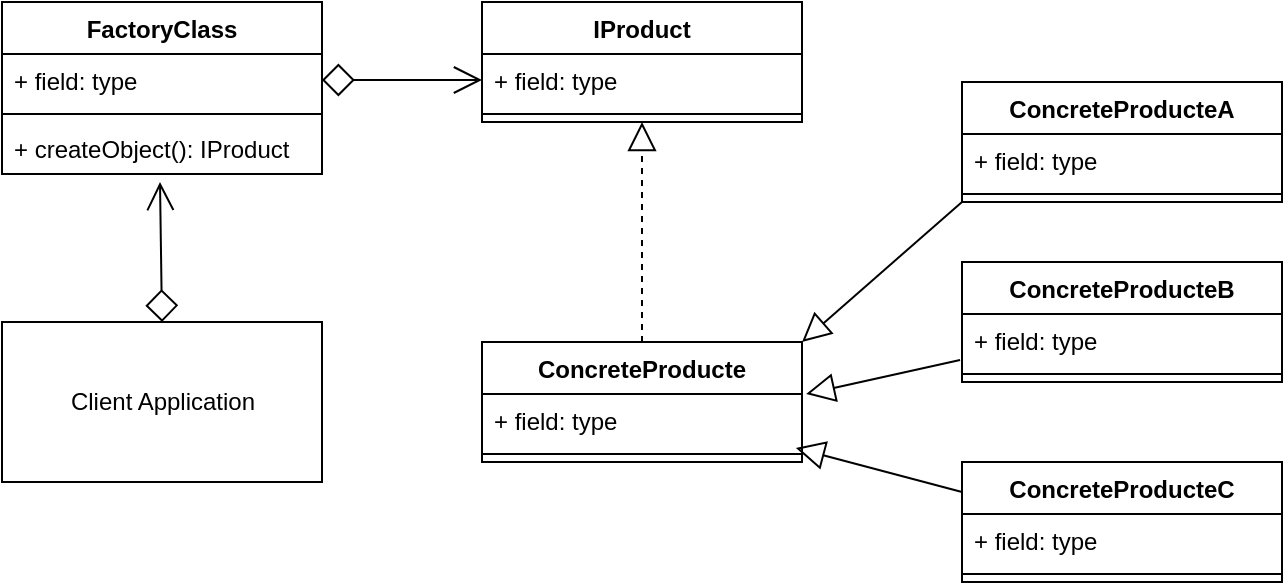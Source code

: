 <mxfile version="14.8.2" type="device"><diagram id="bwKuQkoa3pkLzYbnYDGN" name="Page-1"><mxGraphModel dx="868" dy="393" grid="1" gridSize="10" guides="1" tooltips="1" connect="1" arrows="1" fold="1" page="1" pageScale="1" pageWidth="827" pageHeight="1169" math="0" shadow="0"><root><mxCell id="0"/><mxCell id="1" parent="0"/><mxCell id="kNPJzTwNEnb3M-XMZjTG-1" value="FactoryClass" style="swimlane;fontStyle=1;align=center;verticalAlign=top;childLayout=stackLayout;horizontal=1;startSize=26;horizontalStack=0;resizeParent=1;resizeParentMax=0;resizeLast=0;collapsible=1;marginBottom=0;" parent="1" vertex="1"><mxGeometry x="40" y="40" width="160" height="86" as="geometry"/></mxCell><mxCell id="kNPJzTwNEnb3M-XMZjTG-2" value="+ field: type" style="text;strokeColor=none;fillColor=none;align=left;verticalAlign=top;spacingLeft=4;spacingRight=4;overflow=hidden;rotatable=0;points=[[0,0.5],[1,0.5]];portConstraint=eastwest;" parent="kNPJzTwNEnb3M-XMZjTG-1" vertex="1"><mxGeometry y="26" width="160" height="26" as="geometry"/></mxCell><mxCell id="kNPJzTwNEnb3M-XMZjTG-3" value="" style="line;strokeWidth=1;fillColor=none;align=left;verticalAlign=middle;spacingTop=-1;spacingLeft=3;spacingRight=3;rotatable=0;labelPosition=right;points=[];portConstraint=eastwest;" parent="kNPJzTwNEnb3M-XMZjTG-1" vertex="1"><mxGeometry y="52" width="160" height="8" as="geometry"/></mxCell><mxCell id="kNPJzTwNEnb3M-XMZjTG-4" value="+ createObject(): IProduct" style="text;strokeColor=none;fillColor=none;align=left;verticalAlign=top;spacingLeft=4;spacingRight=4;overflow=hidden;rotatable=0;points=[[0,0.5],[1,0.5]];portConstraint=eastwest;" parent="kNPJzTwNEnb3M-XMZjTG-1" vertex="1"><mxGeometry y="60" width="160" height="26" as="geometry"/></mxCell><mxCell id="kNPJzTwNEnb3M-XMZjTG-5" value="Client Application" style="html=1;" parent="1" vertex="1"><mxGeometry x="40" y="200" width="160" height="80" as="geometry"/></mxCell><mxCell id="kNPJzTwNEnb3M-XMZjTG-6" value="IProduct" style="swimlane;fontStyle=1;align=center;verticalAlign=top;childLayout=stackLayout;horizontal=1;startSize=26;horizontalStack=0;resizeParent=1;resizeParentMax=0;resizeLast=0;collapsible=1;marginBottom=0;" parent="1" vertex="1"><mxGeometry x="280" y="40" width="160" height="60" as="geometry"/></mxCell><mxCell id="kNPJzTwNEnb3M-XMZjTG-7" value="+ field: type" style="text;strokeColor=none;fillColor=none;align=left;verticalAlign=top;spacingLeft=4;spacingRight=4;overflow=hidden;rotatable=0;points=[[0,0.5],[1,0.5]];portConstraint=eastwest;" parent="kNPJzTwNEnb3M-XMZjTG-6" vertex="1"><mxGeometry y="26" width="160" height="26" as="geometry"/></mxCell><mxCell id="kNPJzTwNEnb3M-XMZjTG-8" value="" style="line;strokeWidth=1;fillColor=none;align=left;verticalAlign=middle;spacingTop=-1;spacingLeft=3;spacingRight=3;rotatable=0;labelPosition=right;points=[];portConstraint=eastwest;" parent="kNPJzTwNEnb3M-XMZjTG-6" vertex="1"><mxGeometry y="52" width="160" height="8" as="geometry"/></mxCell><mxCell id="kNPJzTwNEnb3M-XMZjTG-10" value="ConcreteProducte" style="swimlane;fontStyle=1;align=center;verticalAlign=top;childLayout=stackLayout;horizontal=1;startSize=26;horizontalStack=0;resizeParent=1;resizeParentMax=0;resizeLast=0;collapsible=1;marginBottom=0;" parent="1" vertex="1"><mxGeometry x="280" y="210" width="160" height="60" as="geometry"/></mxCell><mxCell id="kNPJzTwNEnb3M-XMZjTG-11" value="+ field: type" style="text;strokeColor=none;fillColor=none;align=left;verticalAlign=top;spacingLeft=4;spacingRight=4;overflow=hidden;rotatable=0;points=[[0,0.5],[1,0.5]];portConstraint=eastwest;" parent="kNPJzTwNEnb3M-XMZjTG-10" vertex="1"><mxGeometry y="26" width="160" height="26" as="geometry"/></mxCell><mxCell id="kNPJzTwNEnb3M-XMZjTG-12" value="" style="line;strokeWidth=1;fillColor=none;align=left;verticalAlign=middle;spacingTop=-1;spacingLeft=3;spacingRight=3;rotatable=0;labelPosition=right;points=[];portConstraint=eastwest;" parent="kNPJzTwNEnb3M-XMZjTG-10" vertex="1"><mxGeometry y="52" width="160" height="8" as="geometry"/></mxCell><mxCell id="kNPJzTwNEnb3M-XMZjTG-13" value="ConcreteProducteA" style="swimlane;fontStyle=1;align=center;verticalAlign=top;childLayout=stackLayout;horizontal=1;startSize=26;horizontalStack=0;resizeParent=1;resizeParentMax=0;resizeLast=0;collapsible=1;marginBottom=0;" parent="1" vertex="1"><mxGeometry x="520" y="80" width="160" height="60" as="geometry"/></mxCell><mxCell id="kNPJzTwNEnb3M-XMZjTG-14" value="+ field: type" style="text;strokeColor=none;fillColor=none;align=left;verticalAlign=top;spacingLeft=4;spacingRight=4;overflow=hidden;rotatable=0;points=[[0,0.5],[1,0.5]];portConstraint=eastwest;" parent="kNPJzTwNEnb3M-XMZjTG-13" vertex="1"><mxGeometry y="26" width="160" height="26" as="geometry"/></mxCell><mxCell id="kNPJzTwNEnb3M-XMZjTG-15" value="" style="line;strokeWidth=1;fillColor=none;align=left;verticalAlign=middle;spacingTop=-1;spacingLeft=3;spacingRight=3;rotatable=0;labelPosition=right;points=[];portConstraint=eastwest;" parent="kNPJzTwNEnb3M-XMZjTG-13" vertex="1"><mxGeometry y="52" width="160" height="8" as="geometry"/></mxCell><mxCell id="kNPJzTwNEnb3M-XMZjTG-16" value="ConcreteProducteB" style="swimlane;fontStyle=1;align=center;verticalAlign=top;childLayout=stackLayout;horizontal=1;startSize=26;horizontalStack=0;resizeParent=1;resizeParentMax=0;resizeLast=0;collapsible=1;marginBottom=0;" parent="1" vertex="1"><mxGeometry x="520" y="170" width="160" height="60" as="geometry"/></mxCell><mxCell id="kNPJzTwNEnb3M-XMZjTG-17" value="+ field: type" style="text;strokeColor=none;fillColor=none;align=left;verticalAlign=top;spacingLeft=4;spacingRight=4;overflow=hidden;rotatable=0;points=[[0,0.5],[1,0.5]];portConstraint=eastwest;" parent="kNPJzTwNEnb3M-XMZjTG-16" vertex="1"><mxGeometry y="26" width="160" height="26" as="geometry"/></mxCell><mxCell id="kNPJzTwNEnb3M-XMZjTG-18" value="" style="line;strokeWidth=1;fillColor=none;align=left;verticalAlign=middle;spacingTop=-1;spacingLeft=3;spacingRight=3;rotatable=0;labelPosition=right;points=[];portConstraint=eastwest;" parent="kNPJzTwNEnb3M-XMZjTG-16" vertex="1"><mxGeometry y="52" width="160" height="8" as="geometry"/></mxCell><mxCell id="kNPJzTwNEnb3M-XMZjTG-19" value="ConcreteProducteC" style="swimlane;fontStyle=1;align=center;verticalAlign=top;childLayout=stackLayout;horizontal=1;startSize=26;horizontalStack=0;resizeParent=1;resizeParentMax=0;resizeLast=0;collapsible=1;marginBottom=0;" parent="1" vertex="1"><mxGeometry x="520" y="270" width="160" height="60" as="geometry"/></mxCell><mxCell id="kNPJzTwNEnb3M-XMZjTG-20" value="+ field: type" style="text;strokeColor=none;fillColor=none;align=left;verticalAlign=top;spacingLeft=4;spacingRight=4;overflow=hidden;rotatable=0;points=[[0,0.5],[1,0.5]];portConstraint=eastwest;" parent="kNPJzTwNEnb3M-XMZjTG-19" vertex="1"><mxGeometry y="26" width="160" height="26" as="geometry"/></mxCell><mxCell id="kNPJzTwNEnb3M-XMZjTG-21" value="" style="line;strokeWidth=1;fillColor=none;align=left;verticalAlign=middle;spacingTop=-1;spacingLeft=3;spacingRight=3;rotatable=0;labelPosition=right;points=[];portConstraint=eastwest;" parent="kNPJzTwNEnb3M-XMZjTG-19" vertex="1"><mxGeometry y="52" width="160" height="8" as="geometry"/></mxCell><mxCell id="kNPJzTwNEnb3M-XMZjTG-22" value="" style="html=1;verticalAlign=bottom;startArrow=diamond;startFill=0;endArrow=open;startSize=14;exitX=0.5;exitY=0;exitDx=0;exitDy=0;endFill=0;endSize=12;" parent="1" source="kNPJzTwNEnb3M-XMZjTG-5" edge="1"><mxGeometry width="60" relative="1" as="geometry"><mxPoint x="380" y="230" as="sourcePoint"/><mxPoint x="119" y="130" as="targetPoint"/></mxGeometry></mxCell><mxCell id="kNPJzTwNEnb3M-XMZjTG-23" value="" style="html=1;verticalAlign=bottom;startArrow=diamond;startFill=0;endArrow=open;startSize=14;entryX=0;entryY=0.5;entryDx=0;entryDy=0;endFill=0;endSize=12;" parent="1" source="kNPJzTwNEnb3M-XMZjTG-2" target="kNPJzTwNEnb3M-XMZjTG-7" edge="1"><mxGeometry width="60" relative="1" as="geometry"><mxPoint x="230.96" y="90" as="sourcePoint"/><mxPoint x="230.0" y="20.004" as="targetPoint"/></mxGeometry></mxCell><mxCell id="kNPJzTwNEnb3M-XMZjTG-24" value="" style="html=1;verticalAlign=bottom;endArrow=block;startSize=17;endSize=12;exitX=0.5;exitY=0;exitDx=0;exitDy=0;dashed=1;endFill=0;" parent="1" source="kNPJzTwNEnb3M-XMZjTG-10" edge="1"><mxGeometry x="0.455" y="-10" width="80" relative="1" as="geometry"><mxPoint x="370" y="230" as="sourcePoint"/><mxPoint x="360" y="100" as="targetPoint"/><mxPoint as="offset"/></mxGeometry></mxCell><mxCell id="kNPJzTwNEnb3M-XMZjTG-25" value="" style="html=1;verticalAlign=bottom;endArrow=block;startSize=17;endSize=12;exitX=0;exitY=1;exitDx=0;exitDy=0;entryX=1;entryY=0;entryDx=0;entryDy=0;endFill=0;" parent="1" source="kNPJzTwNEnb3M-XMZjTG-13" target="kNPJzTwNEnb3M-XMZjTG-10" edge="1"><mxGeometry width="80" relative="1" as="geometry"><mxPoint x="370" y="230" as="sourcePoint"/><mxPoint x="450" y="230" as="targetPoint"/></mxGeometry></mxCell><mxCell id="kNPJzTwNEnb3M-XMZjTG-26" value="" style="html=1;verticalAlign=bottom;endArrow=block;startSize=17;endSize=12;exitX=-0.006;exitY=0.885;exitDx=0;exitDy=0;entryX=1.013;entryY=0;entryDx=0;entryDy=0;endFill=0;entryPerimeter=0;exitPerimeter=0;" parent="1" source="kNPJzTwNEnb3M-XMZjTG-17" target="kNPJzTwNEnb3M-XMZjTG-11" edge="1"><mxGeometry width="80" relative="1" as="geometry"><mxPoint x="530" y="150" as="sourcePoint"/><mxPoint x="450" y="220" as="targetPoint"/></mxGeometry></mxCell><mxCell id="kNPJzTwNEnb3M-XMZjTG-28" value="" style="html=1;verticalAlign=bottom;endArrow=block;startSize=17;endSize=12;exitX=0;exitY=0.25;exitDx=0;exitDy=0;entryX=0.981;entryY=1.038;entryDx=0;entryDy=0;endFill=0;entryPerimeter=0;" parent="1" source="kNPJzTwNEnb3M-XMZjTG-19" target="kNPJzTwNEnb3M-XMZjTG-11" edge="1"><mxGeometry width="80" relative="1" as="geometry"><mxPoint x="540" y="160" as="sourcePoint"/><mxPoint x="460" y="230" as="targetPoint"/></mxGeometry></mxCell></root></mxGraphModel></diagram></mxfile>